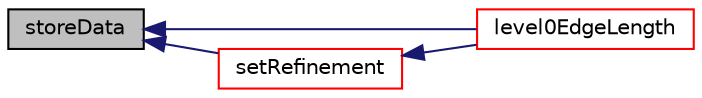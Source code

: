 digraph "storeData"
{
  bgcolor="transparent";
  edge [fontname="Helvetica",fontsize="10",labelfontname="Helvetica",labelfontsize="10"];
  node [fontname="Helvetica",fontsize="10",shape=record];
  rankdir="LR";
  Node4774 [label="storeData",height=0.2,width=0.4,color="black", fillcolor="grey75", style="filled", fontcolor="black"];
  Node4774 -> Node4775 [dir="back",color="midnightblue",fontsize="10",style="solid",fontname="Helvetica"];
  Node4775 [label="level0EdgeLength",height=0.2,width=0.4,color="red",URL="$a22413.html#a5038ef57fdb5e24db3472bc037c5a270",tooltip="Typical edge length between unrefined points. "];
  Node4774 -> Node4780 [dir="back",color="midnightblue",fontsize="10",style="solid",fontname="Helvetica"];
  Node4780 [label="setRefinement",height=0.2,width=0.4,color="red",URL="$a22413.html#a59cb8a999be096950b6cc4f7c457426b",tooltip="Insert refinement. All selected cells will be split into 8. "];
  Node4780 -> Node4775 [dir="back",color="midnightblue",fontsize="10",style="solid",fontname="Helvetica"];
}
